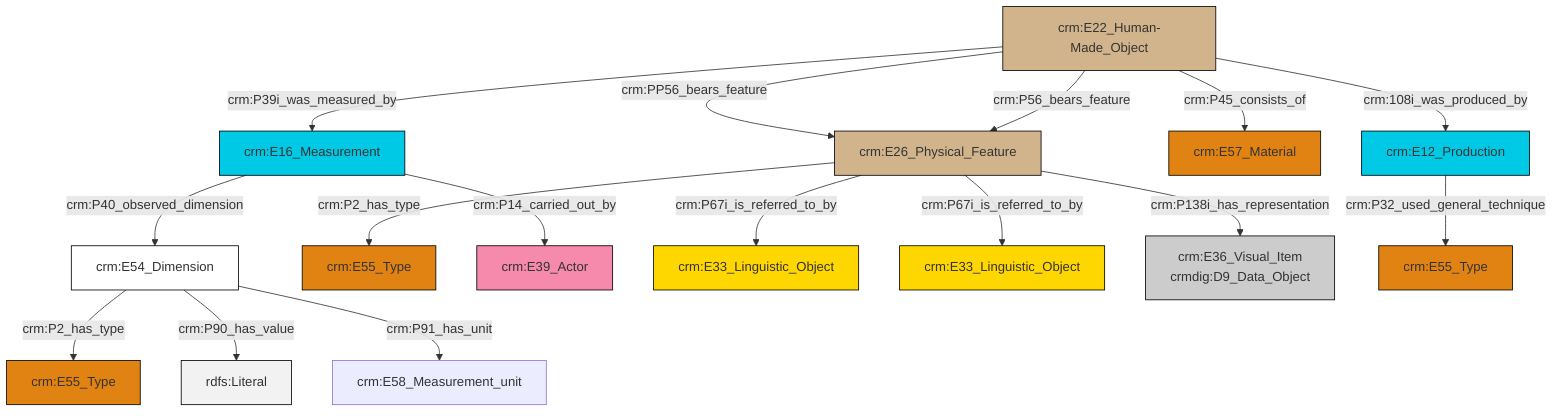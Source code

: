 graph TD
classDef Literal fill:#f2f2f2,stroke:#000000;
classDef CRM_Entity fill:#FFFFFF,stroke:#000000;
classDef Temporal_Entity fill:#00C9E6, stroke:#000000;
classDef Type fill:#E18312, stroke:#000000;
classDef Time-Span fill:#2C9C91, stroke:#000000;
classDef Appellation fill:#FFEB7F, stroke:#000000;
classDef Place fill:#008836, stroke:#000000;
classDef Persistent_Item fill:#B266B2, stroke:#000000;
classDef Conceptual_Object fill:#FFD700, stroke:#000000;
classDef Physical_Thing fill:#D2B48C, stroke:#000000;
classDef Actor fill:#f58aad, stroke:#000000;
classDef PC_Classes fill:#4ce600, stroke:#000000;
classDef Multi fill:#cccccc,stroke:#000000;

0["crm:E22_Human-Made_Object"]:::Physical_Thing -->|crm:PP56_bears_feature| 1["crm:E26_Physical_Feature"]:::Physical_Thing
0["crm:E22_Human-Made_Object"]:::Physical_Thing -->|crm:P39i_was_measured_by| 2["crm:E16_Measurement"]:::Temporal_Entity
0["crm:E22_Human-Made_Object"]:::Physical_Thing -->|crm:P45_consists_of| 3["crm:E57_Material"]:::Type
1["crm:E26_Physical_Feature"]:::Physical_Thing -->|crm:P2_has_type| 6["crm:E55_Type"]:::Type
2["crm:E16_Measurement"]:::Temporal_Entity -->|crm:P14_carried_out_by| 7["crm:E39_Actor"]:::Actor
1["crm:E26_Physical_Feature"]:::Physical_Thing -->|crm:P67i_is_referred_to_by| 9["crm:E33_Linguistic_Object"]:::Conceptual_Object
4["crm:E54_Dimension"]:::CRM_Entity -->|crm:P2_has_type| 10["crm:E55_Type"]:::Type
2["crm:E16_Measurement"]:::Temporal_Entity -->|crm:P40_observed_dimension| 4["crm:E54_Dimension"]:::CRM_Entity
4["crm:E54_Dimension"]:::CRM_Entity -->|crm:P90_has_value| 20[rdfs:Literal]:::Literal
1["crm:E26_Physical_Feature"]:::Physical_Thing -->|crm:P138i_has_representation| 16["crm:E36_Visual_Item<br>crmdig:D9_Data_Object"]:::Multi
25["crm:E12_Production"]:::Temporal_Entity -->|crm:P32_used_general_technique| 26["crm:E55_Type"]:::Type
0["crm:E22_Human-Made_Object"]:::Physical_Thing -->|crm:P56_bears_feature| 1["crm:E26_Physical_Feature"]:::Physical_Thing
4["crm:E54_Dimension"]:::CRM_Entity -->|crm:P91_has_unit| 12["crm:E58_Measurement_unit"]:::Default
0["crm:E22_Human-Made_Object"]:::Physical_Thing -->|crm:108i_was_produced_by| 25["crm:E12_Production"]:::Temporal_Entity
1["crm:E26_Physical_Feature"]:::Physical_Thing -->|crm:P67i_is_referred_to_by| 14["crm:E33_Linguistic_Object"]:::Conceptual_Object